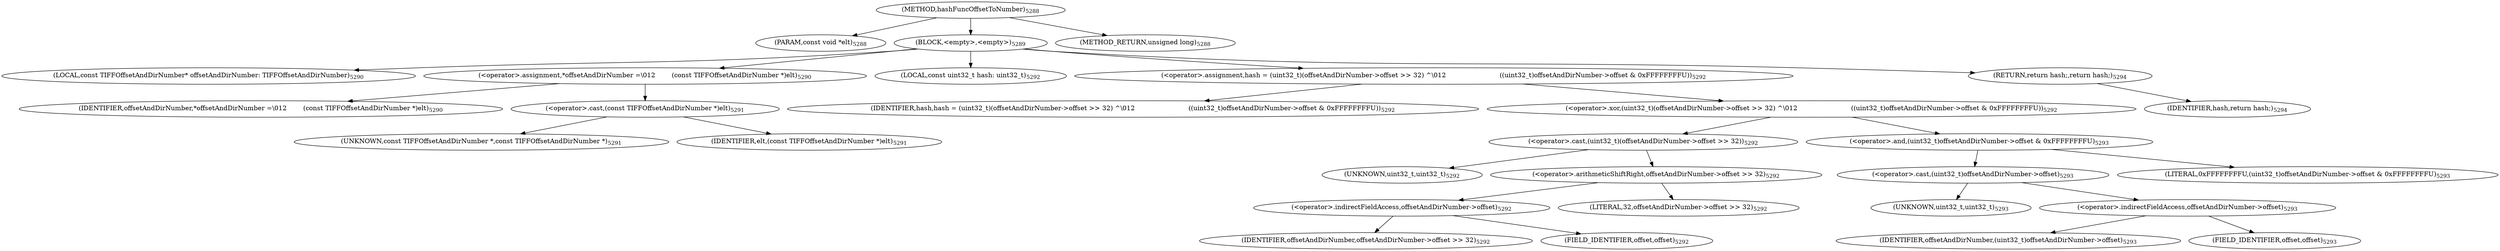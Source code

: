 digraph "hashFuncOffsetToNumber" {  
"91647" [label = <(METHOD,hashFuncOffsetToNumber)<SUB>5288</SUB>> ]
"91648" [label = <(PARAM,const void *elt)<SUB>5288</SUB>> ]
"91649" [label = <(BLOCK,&lt;empty&gt;,&lt;empty&gt;)<SUB>5289</SUB>> ]
"91650" [label = <(LOCAL,const TIFFOffsetAndDirNumber* offsetAndDirNumber: TIFFOffsetAndDirNumber)<SUB>5290</SUB>> ]
"91651" [label = <(&lt;operator&gt;.assignment,*offsetAndDirNumber =\012        (const TIFFOffsetAndDirNumber *)elt)<SUB>5290</SUB>> ]
"91652" [label = <(IDENTIFIER,offsetAndDirNumber,*offsetAndDirNumber =\012        (const TIFFOffsetAndDirNumber *)elt)<SUB>5290</SUB>> ]
"91653" [label = <(&lt;operator&gt;.cast,(const TIFFOffsetAndDirNumber *)elt)<SUB>5291</SUB>> ]
"91654" [label = <(UNKNOWN,const TIFFOffsetAndDirNumber *,const TIFFOffsetAndDirNumber *)<SUB>5291</SUB>> ]
"91655" [label = <(IDENTIFIER,elt,(const TIFFOffsetAndDirNumber *)elt)<SUB>5291</SUB>> ]
"91656" [label = <(LOCAL,const uint32_t hash: uint32_t)<SUB>5292</SUB>> ]
"91657" [label = <(&lt;operator&gt;.assignment,hash = (uint32_t)(offsetAndDirNumber-&gt;offset &gt;&gt; 32) ^\012                          ((uint32_t)offsetAndDirNumber-&gt;offset &amp; 0xFFFFFFFFU))<SUB>5292</SUB>> ]
"91658" [label = <(IDENTIFIER,hash,hash = (uint32_t)(offsetAndDirNumber-&gt;offset &gt;&gt; 32) ^\012                          ((uint32_t)offsetAndDirNumber-&gt;offset &amp; 0xFFFFFFFFU))<SUB>5292</SUB>> ]
"91659" [label = <(&lt;operator&gt;.xor,(uint32_t)(offsetAndDirNumber-&gt;offset &gt;&gt; 32) ^\012                          ((uint32_t)offsetAndDirNumber-&gt;offset &amp; 0xFFFFFFFFU))<SUB>5292</SUB>> ]
"91660" [label = <(&lt;operator&gt;.cast,(uint32_t)(offsetAndDirNumber-&gt;offset &gt;&gt; 32))<SUB>5292</SUB>> ]
"91661" [label = <(UNKNOWN,uint32_t,uint32_t)<SUB>5292</SUB>> ]
"91662" [label = <(&lt;operator&gt;.arithmeticShiftRight,offsetAndDirNumber-&gt;offset &gt;&gt; 32)<SUB>5292</SUB>> ]
"91663" [label = <(&lt;operator&gt;.indirectFieldAccess,offsetAndDirNumber-&gt;offset)<SUB>5292</SUB>> ]
"91664" [label = <(IDENTIFIER,offsetAndDirNumber,offsetAndDirNumber-&gt;offset &gt;&gt; 32)<SUB>5292</SUB>> ]
"91665" [label = <(FIELD_IDENTIFIER,offset,offset)<SUB>5292</SUB>> ]
"91666" [label = <(LITERAL,32,offsetAndDirNumber-&gt;offset &gt;&gt; 32)<SUB>5292</SUB>> ]
"91667" [label = <(&lt;operator&gt;.and,(uint32_t)offsetAndDirNumber-&gt;offset &amp; 0xFFFFFFFFU)<SUB>5293</SUB>> ]
"91668" [label = <(&lt;operator&gt;.cast,(uint32_t)offsetAndDirNumber-&gt;offset)<SUB>5293</SUB>> ]
"91669" [label = <(UNKNOWN,uint32_t,uint32_t)<SUB>5293</SUB>> ]
"91670" [label = <(&lt;operator&gt;.indirectFieldAccess,offsetAndDirNumber-&gt;offset)<SUB>5293</SUB>> ]
"91671" [label = <(IDENTIFIER,offsetAndDirNumber,(uint32_t)offsetAndDirNumber-&gt;offset)<SUB>5293</SUB>> ]
"91672" [label = <(FIELD_IDENTIFIER,offset,offset)<SUB>5293</SUB>> ]
"91673" [label = <(LITERAL,0xFFFFFFFFU,(uint32_t)offsetAndDirNumber-&gt;offset &amp; 0xFFFFFFFFU)<SUB>5293</SUB>> ]
"91674" [label = <(RETURN,return hash;,return hash;)<SUB>5294</SUB>> ]
"91675" [label = <(IDENTIFIER,hash,return hash;)<SUB>5294</SUB>> ]
"91676" [label = <(METHOD_RETURN,unsigned long)<SUB>5288</SUB>> ]
  "91647" -> "91648" 
  "91647" -> "91649" 
  "91647" -> "91676" 
  "91649" -> "91650" 
  "91649" -> "91651" 
  "91649" -> "91656" 
  "91649" -> "91657" 
  "91649" -> "91674" 
  "91651" -> "91652" 
  "91651" -> "91653" 
  "91653" -> "91654" 
  "91653" -> "91655" 
  "91657" -> "91658" 
  "91657" -> "91659" 
  "91659" -> "91660" 
  "91659" -> "91667" 
  "91660" -> "91661" 
  "91660" -> "91662" 
  "91662" -> "91663" 
  "91662" -> "91666" 
  "91663" -> "91664" 
  "91663" -> "91665" 
  "91667" -> "91668" 
  "91667" -> "91673" 
  "91668" -> "91669" 
  "91668" -> "91670" 
  "91670" -> "91671" 
  "91670" -> "91672" 
  "91674" -> "91675" 
}
